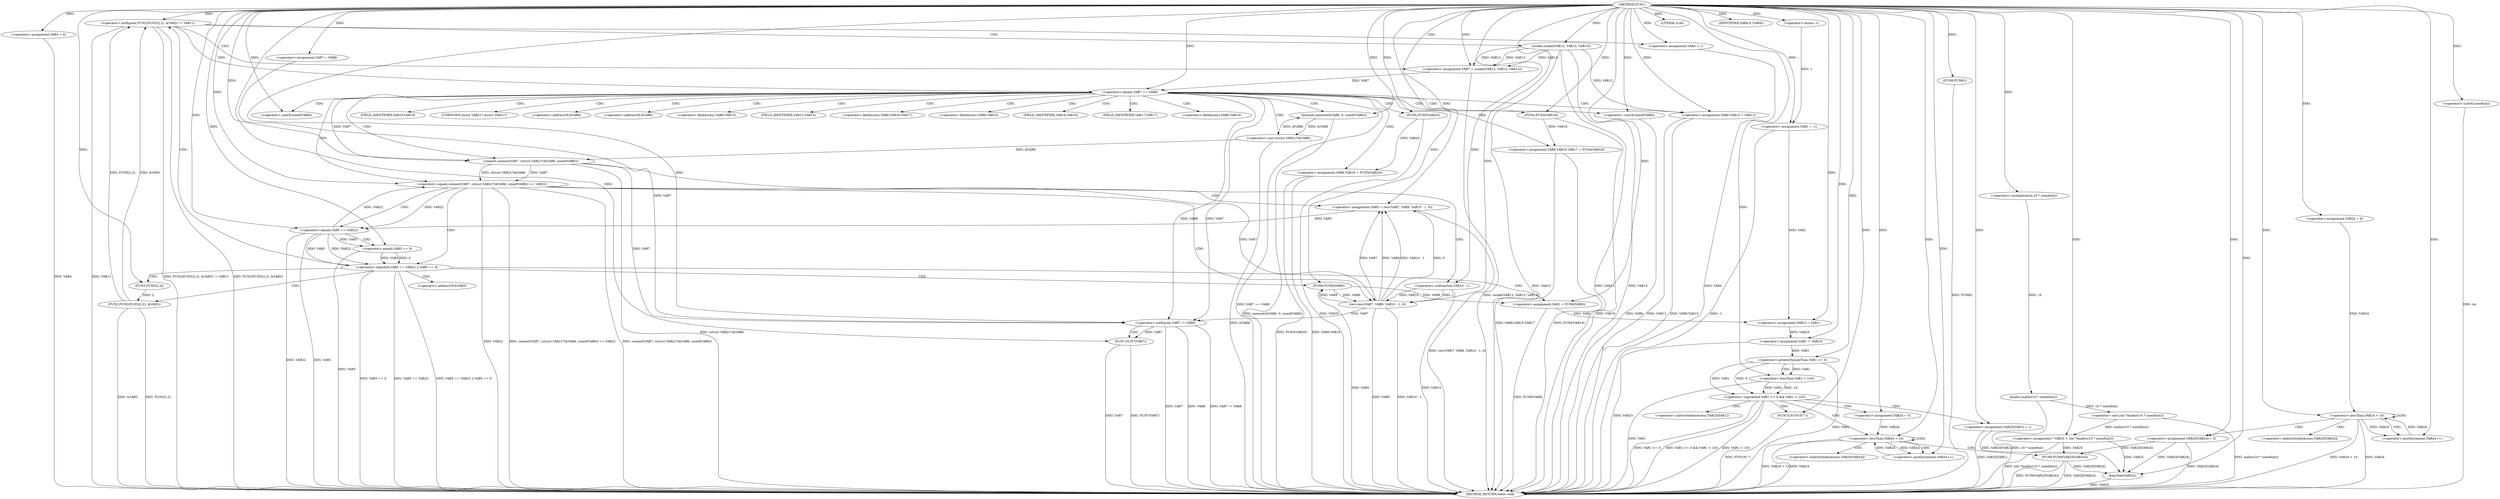 digraph FUN1 {  
"1000100" [label = "(METHOD,FUN1)" ]
"1000291" [label = "(METHOD_RETURN,static void)" ]
"1000103" [label = "(<operator>.assignment,VAR1 = -1)" ]
"1000105" [label = "(<operator>.minus,-1)" ]
"1000110" [label = "(<operator>.assignment,VAR4 = 0)" ]
"1000116" [label = "(<operator>.assignment,VAR7 = VAR8)" ]
"1000123" [label = "(<operator>.notEquals,FUN2(FUN3(2,2), &VAR3) != VAR11)" ]
"1000124" [label = "(FUN2,FUN2(FUN3(2,2), &VAR3))" ]
"1000125" [label = "(FUN3,FUN3(2,2))" ]
"1000133" [label = "(<operator>.assignment,VAR4 = 1)" ]
"1000136" [label = "(<operator>.assignment,VAR7 = socket(VAR12, VAR13, VAR14))" ]
"1000138" [label = "(socket,socket(VAR12, VAR13, VAR14))" ]
"1000143" [label = "(<operator>.equals,VAR7 == VAR8)" ]
"1000148" [label = "(memset,memset(&VAR6, 0, sizeof(VAR6)))" ]
"1000152" [label = "(<operator>.sizeOf,sizeof(VAR6))" ]
"1000154" [label = "(<operator>.assignment,VAR6.VAR15 = VAR12)" ]
"1000159" [label = "(<operator>.assignment,VAR6.VAR16.VAR17 = FUN4(VAR18))" ]
"1000165" [label = "(FUN4,FUN4(VAR18))" ]
"1000167" [label = "(<operator>.assignment,VAR6.VAR19 = FUN5(VAR20))" ]
"1000171" [label = "(FUN5,FUN5(VAR20))" ]
"1000174" [label = "(<operator>.equals,connect(VAR7, (struct VAR21*)&VAR6, sizeof(VAR6)) == VAR22)" ]
"1000175" [label = "(connect,connect(VAR7, (struct VAR21*)&VAR6, sizeof(VAR6)))" ]
"1000177" [label = "(<operator>.cast,(struct VAR21*)&VAR6)" ]
"1000181" [label = "(<operator>.sizeOf,sizeof(VAR6))" ]
"1000186" [label = "(<operator>.assignment,VAR5 = recv(VAR7, VAR9, VAR10 - 1, 0))" ]
"1000188" [label = "(recv,recv(VAR7, VAR9, VAR10 - 1, 0))" ]
"1000191" [label = "(<operator>.subtraction,VAR10 - 1)" ]
"1000196" [label = "(<operator>.logicalOr,VAR5 == VAR22 || VAR5 == 0)" ]
"1000197" [label = "(<operator>.equals,VAR5 == VAR22)" ]
"1000200" [label = "(<operator>.equals,VAR5 == 0)" ]
"1000205" [label = "(<operator>.assignment,VAR1 = FUN6(VAR9))" ]
"1000207" [label = "(FUN6,FUN6(VAR9))" ]
"1000209" [label = "(LITERAL,0,do)" ]
"1000211" [label = "(<operator>.notEquals,VAR7 != VAR8)" ]
"1000215" [label = "(FUN7,FUN7(VAR7))" ]
"1000218" [label = "(IDENTIFIER,VAR4,if (VAR4))" ]
"1000220" [label = "(FUN8,FUN8())" ]
"1000223" [label = "(<operator>.assignment,VAR23 = VAR1)" ]
"1000227" [label = "(<operator>.assignment,VAR1 = VAR23)" ]
"1000233" [label = "(<operator>.assignment,* VAR25 = (int *)malloc(10 * sizeof(int)))" ]
"1000235" [label = "(<operator>.cast,(int *)malloc(10 * sizeof(int)))" ]
"1000237" [label = "(malloc,malloc(10 * sizeof(int)))" ]
"1000238" [label = "(<operator>.multiplication,10 * sizeof(int))" ]
"1000240" [label = "(<operator>.sizeOf,sizeof(int))" ]
"1000243" [label = "(<operator>.assignment,VAR24 = 0)" ]
"1000246" [label = "(<operator>.lessThan,VAR24 < 10)" ]
"1000249" [label = "(<operator>.postIncrement,VAR24++)" ]
"1000252" [label = "(<operator>.assignment,VAR25[VAR24] = 0)" ]
"1000258" [label = "(<operator>.logicalAnd,VAR1 >= 0 && VAR1 < (10))" ]
"1000259" [label = "(<operator>.greaterEqualsThan,VAR1 >= 0)" ]
"1000262" [label = "(<operator>.lessThan,VAR1 < (10))" ]
"1000266" [label = "(<operator>.assignment,VAR25[VAR1] = 1)" ]
"1000272" [label = "(<operator>.assignment,VAR24 = 0)" ]
"1000275" [label = "(<operator>.lessThan,VAR24 < 10)" ]
"1000278" [label = "(<operator>.postIncrement,VAR24++)" ]
"1000281" [label = "(FUN9,FUN9(VAR25[VAR24]))" ]
"1000287" [label = "(FUN10,FUN10(\"\"))" ]
"1000289" [label = "(free,free(VAR25))" ]
"1000128" [label = "(<operator>.addressOf,&VAR3)" ]
"1000149" [label = "(<operator>.addressOf,&VAR6)" ]
"1000155" [label = "(<operator>.fieldAccess,VAR6.VAR15)" ]
"1000157" [label = "(FIELD_IDENTIFIER,VAR15,VAR15)" ]
"1000160" [label = "(<operator>.fieldAccess,VAR6.VAR16.VAR17)" ]
"1000161" [label = "(<operator>.fieldAccess,VAR6.VAR16)" ]
"1000163" [label = "(FIELD_IDENTIFIER,VAR16,VAR16)" ]
"1000164" [label = "(FIELD_IDENTIFIER,VAR17,VAR17)" ]
"1000168" [label = "(<operator>.fieldAccess,VAR6.VAR19)" ]
"1000170" [label = "(FIELD_IDENTIFIER,VAR19,VAR19)" ]
"1000178" [label = "(UNKNOWN,struct VAR21*,struct VAR21*)" ]
"1000179" [label = "(<operator>.addressOf,&VAR6)" ]
"1000253" [label = "(<operator>.indirectIndexAccess,VAR25[VAR24])" ]
"1000267" [label = "(<operator>.indirectIndexAccess,VAR25[VAR1])" ]
"1000282" [label = "(<operator>.indirectIndexAccess,VAR25[VAR24])" ]
  "1000171" -> "1000291"  [ label = "DDG: VAR20"] 
  "1000177" -> "1000291"  [ label = "DDG: &VAR6"] 
  "1000103" -> "1000291"  [ label = "DDG: -1"] 
  "1000181" -> "1000291"  [ label = "DDG: VAR6"] 
  "1000258" -> "1000291"  [ label = "DDG: VAR1 >= 0"] 
  "1000186" -> "1000291"  [ label = "DDG: recv(VAR7, VAR9, VAR10 - 1, 0)"] 
  "1000167" -> "1000291"  [ label = "DDG: VAR6.VAR19"] 
  "1000123" -> "1000291"  [ label = "DDG: VAR11"] 
  "1000259" -> "1000291"  [ label = "DDG: VAR1"] 
  "1000124" -> "1000291"  [ label = "DDG: FUN3(2,2)"] 
  "1000200" -> "1000291"  [ label = "DDG: VAR5"] 
  "1000235" -> "1000291"  [ label = "DDG: malloc(10 * sizeof(int))"] 
  "1000281" -> "1000291"  [ label = "DDG: VAR25[VAR24]"] 
  "1000275" -> "1000291"  [ label = "DDG: VAR24 < 10"] 
  "1000252" -> "1000291"  [ label = "DDG: VAR25[VAR24]"] 
  "1000289" -> "1000291"  [ label = "DDG: VAR25"] 
  "1000233" -> "1000291"  [ label = "DDG: (int *)malloc(10 * sizeof(int))"] 
  "1000188" -> "1000291"  [ label = "DDG: VAR9"] 
  "1000196" -> "1000291"  [ label = "DDG: VAR5 == 0"] 
  "1000215" -> "1000291"  [ label = "DDG: VAR7"] 
  "1000287" -> "1000291"  [ label = "DDG: FUN10(\"\")"] 
  "1000237" -> "1000291"  [ label = "DDG: 10 * sizeof(int)"] 
  "1000159" -> "1000291"  [ label = "DDG: VAR6.VAR16.VAR17"] 
  "1000123" -> "1000291"  [ label = "DDG: FUN2(FUN3(2,2), &VAR3) != VAR11"] 
  "1000138" -> "1000291"  [ label = "DDG: VAR14"] 
  "1000138" -> "1000291"  [ label = "DDG: VAR12"] 
  "1000165" -> "1000291"  [ label = "DDG: VAR18"] 
  "1000138" -> "1000291"  [ label = "DDG: VAR13"] 
  "1000227" -> "1000291"  [ label = "DDG: VAR23"] 
  "1000154" -> "1000291"  [ label = "DDG: VAR6.VAR15"] 
  "1000266" -> "1000291"  [ label = "DDG: VAR25[VAR1]"] 
  "1000133" -> "1000291"  [ label = "DDG: VAR4"] 
  "1000154" -> "1000291"  [ label = "DDG: VAR12"] 
  "1000188" -> "1000291"  [ label = "DDG: VAR10 - 1"] 
  "1000262" -> "1000291"  [ label = "DDG: VAR1"] 
  "1000207" -> "1000291"  [ label = "DDG: VAR9"] 
  "1000258" -> "1000291"  [ label = "DDG: VAR1 >= 0 && VAR1 < (10)"] 
  "1000148" -> "1000291"  [ label = "DDG: memset(&VAR6, 0, sizeof(VAR6))"] 
  "1000205" -> "1000291"  [ label = "DDG: FUN6(VAR9)"] 
  "1000275" -> "1000291"  [ label = "DDG: VAR24"] 
  "1000211" -> "1000291"  [ label = "DDG: VAR7"] 
  "1000258" -> "1000291"  [ label = "DDG: VAR1 < (10)"] 
  "1000196" -> "1000291"  [ label = "DDG: VAR5 == VAR22"] 
  "1000197" -> "1000291"  [ label = "DDG: VAR22"] 
  "1000211" -> "1000291"  [ label = "DDG: VAR8"] 
  "1000211" -> "1000291"  [ label = "DDG: VAR7 != VAR8"] 
  "1000281" -> "1000291"  [ label = "DDG: FUN9(VAR25[VAR24])"] 
  "1000143" -> "1000291"  [ label = "DDG: VAR7 == VAR8"] 
  "1000220" -> "1000291"  [ label = "DDG: FUN8()"] 
  "1000167" -> "1000291"  [ label = "DDG: FUN5(VAR20)"] 
  "1000215" -> "1000291"  [ label = "DDG: FUN7(VAR7)"] 
  "1000175" -> "1000291"  [ label = "DDG: (struct VAR21*)&VAR6"] 
  "1000124" -> "1000291"  [ label = "DDG: &VAR3"] 
  "1000136" -> "1000291"  [ label = "DDG: socket(VAR12, VAR13, VAR14)"] 
  "1000196" -> "1000291"  [ label = "DDG: VAR5 == VAR22 || VAR5 == 0"] 
  "1000246" -> "1000291"  [ label = "DDG: VAR24 < 10"] 
  "1000240" -> "1000291"  [ label = "DDG: int"] 
  "1000110" -> "1000291"  [ label = "DDG: VAR4"] 
  "1000174" -> "1000291"  [ label = "DDG: VAR22"] 
  "1000191" -> "1000291"  [ label = "DDG: VAR10"] 
  "1000174" -> "1000291"  [ label = "DDG: connect(VAR7, (struct VAR21*)&VAR6, sizeof(VAR6)) == VAR22"] 
  "1000174" -> "1000291"  [ label = "DDG: connect(VAR7, (struct VAR21*)&VAR6, sizeof(VAR6))"] 
  "1000246" -> "1000291"  [ label = "DDG: VAR24"] 
  "1000123" -> "1000291"  [ label = "DDG: FUN2(FUN3(2,2), &VAR3)"] 
  "1000197" -> "1000291"  [ label = "DDG: VAR5"] 
  "1000159" -> "1000291"  [ label = "DDG: FUN4(VAR18)"] 
  "1000105" -> "1000103"  [ label = "DDG: 1"] 
  "1000100" -> "1000103"  [ label = "DDG: "] 
  "1000100" -> "1000105"  [ label = "DDG: "] 
  "1000100" -> "1000110"  [ label = "DDG: "] 
  "1000100" -> "1000116"  [ label = "DDG: "] 
  "1000124" -> "1000123"  [ label = "DDG: FUN3(2,2)"] 
  "1000124" -> "1000123"  [ label = "DDG: &VAR3"] 
  "1000125" -> "1000124"  [ label = "DDG: 2"] 
  "1000100" -> "1000125"  [ label = "DDG: "] 
  "1000100" -> "1000123"  [ label = "DDG: "] 
  "1000100" -> "1000133"  [ label = "DDG: "] 
  "1000138" -> "1000136"  [ label = "DDG: VAR12"] 
  "1000138" -> "1000136"  [ label = "DDG: VAR13"] 
  "1000138" -> "1000136"  [ label = "DDG: VAR14"] 
  "1000100" -> "1000136"  [ label = "DDG: "] 
  "1000100" -> "1000138"  [ label = "DDG: "] 
  "1000136" -> "1000143"  [ label = "DDG: VAR7"] 
  "1000100" -> "1000143"  [ label = "DDG: "] 
  "1000177" -> "1000148"  [ label = "DDG: &VAR6"] 
  "1000100" -> "1000148"  [ label = "DDG: "] 
  "1000100" -> "1000152"  [ label = "DDG: "] 
  "1000138" -> "1000154"  [ label = "DDG: VAR12"] 
  "1000100" -> "1000154"  [ label = "DDG: "] 
  "1000165" -> "1000159"  [ label = "DDG: VAR18"] 
  "1000100" -> "1000165"  [ label = "DDG: "] 
  "1000171" -> "1000167"  [ label = "DDG: VAR20"] 
  "1000100" -> "1000171"  [ label = "DDG: "] 
  "1000175" -> "1000174"  [ label = "DDG: VAR7"] 
  "1000175" -> "1000174"  [ label = "DDG: (struct VAR21*)&VAR6"] 
  "1000143" -> "1000175"  [ label = "DDG: VAR7"] 
  "1000100" -> "1000175"  [ label = "DDG: "] 
  "1000177" -> "1000175"  [ label = "DDG: &VAR6"] 
  "1000148" -> "1000177"  [ label = "DDG: &VAR6"] 
  "1000100" -> "1000181"  [ label = "DDG: "] 
  "1000197" -> "1000174"  [ label = "DDG: VAR22"] 
  "1000100" -> "1000174"  [ label = "DDG: "] 
  "1000188" -> "1000186"  [ label = "DDG: VAR7"] 
  "1000188" -> "1000186"  [ label = "DDG: VAR9"] 
  "1000188" -> "1000186"  [ label = "DDG: VAR10 - 1"] 
  "1000188" -> "1000186"  [ label = "DDG: 0"] 
  "1000100" -> "1000186"  [ label = "DDG: "] 
  "1000175" -> "1000188"  [ label = "DDG: VAR7"] 
  "1000100" -> "1000188"  [ label = "DDG: "] 
  "1000207" -> "1000188"  [ label = "DDG: VAR9"] 
  "1000191" -> "1000188"  [ label = "DDG: VAR10"] 
  "1000191" -> "1000188"  [ label = "DDG: 1"] 
  "1000100" -> "1000191"  [ label = "DDG: "] 
  "1000197" -> "1000196"  [ label = "DDG: VAR5"] 
  "1000197" -> "1000196"  [ label = "DDG: VAR22"] 
  "1000186" -> "1000197"  [ label = "DDG: VAR5"] 
  "1000100" -> "1000197"  [ label = "DDG: "] 
  "1000174" -> "1000197"  [ label = "DDG: VAR22"] 
  "1000200" -> "1000196"  [ label = "DDG: VAR5"] 
  "1000200" -> "1000196"  [ label = "DDG: 0"] 
  "1000197" -> "1000200"  [ label = "DDG: VAR5"] 
  "1000100" -> "1000200"  [ label = "DDG: "] 
  "1000207" -> "1000205"  [ label = "DDG: VAR9"] 
  "1000100" -> "1000205"  [ label = "DDG: "] 
  "1000188" -> "1000207"  [ label = "DDG: VAR9"] 
  "1000100" -> "1000207"  [ label = "DDG: "] 
  "1000100" -> "1000209"  [ label = "DDG: "] 
  "1000116" -> "1000211"  [ label = "DDG: VAR7"] 
  "1000188" -> "1000211"  [ label = "DDG: VAR7"] 
  "1000143" -> "1000211"  [ label = "DDG: VAR7"] 
  "1000175" -> "1000211"  [ label = "DDG: VAR7"] 
  "1000100" -> "1000211"  [ label = "DDG: "] 
  "1000143" -> "1000211"  [ label = "DDG: VAR8"] 
  "1000211" -> "1000215"  [ label = "DDG: VAR7"] 
  "1000100" -> "1000215"  [ label = "DDG: "] 
  "1000100" -> "1000218"  [ label = "DDG: "] 
  "1000100" -> "1000220"  [ label = "DDG: "] 
  "1000103" -> "1000223"  [ label = "DDG: VAR1"] 
  "1000205" -> "1000223"  [ label = "DDG: VAR1"] 
  "1000100" -> "1000223"  [ label = "DDG: "] 
  "1000223" -> "1000227"  [ label = "DDG: VAR23"] 
  "1000100" -> "1000227"  [ label = "DDG: "] 
  "1000235" -> "1000233"  [ label = "DDG: malloc(10 * sizeof(int))"] 
  "1000100" -> "1000233"  [ label = "DDG: "] 
  "1000237" -> "1000235"  [ label = "DDG: 10 * sizeof(int)"] 
  "1000238" -> "1000237"  [ label = "DDG: 10"] 
  "1000100" -> "1000238"  [ label = "DDG: "] 
  "1000100" -> "1000240"  [ label = "DDG: "] 
  "1000100" -> "1000243"  [ label = "DDG: "] 
  "1000243" -> "1000246"  [ label = "DDG: VAR24"] 
  "1000249" -> "1000246"  [ label = "DDG: VAR24"] 
  "1000100" -> "1000246"  [ label = "DDG: "] 
  "1000246" -> "1000249"  [ label = "DDG: VAR24"] 
  "1000100" -> "1000249"  [ label = "DDG: "] 
  "1000100" -> "1000252"  [ label = "DDG: "] 
  "1000259" -> "1000258"  [ label = "DDG: VAR1"] 
  "1000259" -> "1000258"  [ label = "DDG: 0"] 
  "1000227" -> "1000259"  [ label = "DDG: VAR1"] 
  "1000100" -> "1000259"  [ label = "DDG: "] 
  "1000262" -> "1000258"  [ label = "DDG: VAR1"] 
  "1000262" -> "1000258"  [ label = "DDG: 10"] 
  "1000259" -> "1000262"  [ label = "DDG: VAR1"] 
  "1000100" -> "1000262"  [ label = "DDG: "] 
  "1000100" -> "1000266"  [ label = "DDG: "] 
  "1000100" -> "1000272"  [ label = "DDG: "] 
  "1000272" -> "1000275"  [ label = "DDG: VAR24"] 
  "1000278" -> "1000275"  [ label = "DDG: VAR24"] 
  "1000100" -> "1000275"  [ label = "DDG: "] 
  "1000275" -> "1000278"  [ label = "DDG: VAR24"] 
  "1000100" -> "1000278"  [ label = "DDG: "] 
  "1000252" -> "1000281"  [ label = "DDG: VAR25[VAR24]"] 
  "1000233" -> "1000281"  [ label = "DDG: VAR25"] 
  "1000100" -> "1000287"  [ label = "DDG: "] 
  "1000281" -> "1000289"  [ label = "DDG: VAR25[VAR24]"] 
  "1000252" -> "1000289"  [ label = "DDG: VAR25[VAR24]"] 
  "1000266" -> "1000289"  [ label = "DDG: VAR25[VAR1]"] 
  "1000233" -> "1000289"  [ label = "DDG: VAR25"] 
  "1000100" -> "1000289"  [ label = "DDG: "] 
  "1000123" -> "1000133"  [ label = "CDG: "] 
  "1000123" -> "1000138"  [ label = "CDG: "] 
  "1000123" -> "1000136"  [ label = "CDG: "] 
  "1000123" -> "1000143"  [ label = "CDG: "] 
  "1000143" -> "1000164"  [ label = "CDG: "] 
  "1000143" -> "1000174"  [ label = "CDG: "] 
  "1000143" -> "1000161"  [ label = "CDG: "] 
  "1000143" -> "1000148"  [ label = "CDG: "] 
  "1000143" -> "1000165"  [ label = "CDG: "] 
  "1000143" -> "1000157"  [ label = "CDG: "] 
  "1000143" -> "1000149"  [ label = "CDG: "] 
  "1000143" -> "1000167"  [ label = "CDG: "] 
  "1000143" -> "1000175"  [ label = "CDG: "] 
  "1000143" -> "1000154"  [ label = "CDG: "] 
  "1000143" -> "1000160"  [ label = "CDG: "] 
  "1000143" -> "1000179"  [ label = "CDG: "] 
  "1000143" -> "1000152"  [ label = "CDG: "] 
  "1000143" -> "1000163"  [ label = "CDG: "] 
  "1000143" -> "1000168"  [ label = "CDG: "] 
  "1000143" -> "1000178"  [ label = "CDG: "] 
  "1000143" -> "1000159"  [ label = "CDG: "] 
  "1000143" -> "1000155"  [ label = "CDG: "] 
  "1000143" -> "1000170"  [ label = "CDG: "] 
  "1000143" -> "1000171"  [ label = "CDG: "] 
  "1000143" -> "1000177"  [ label = "CDG: "] 
  "1000143" -> "1000181"  [ label = "CDG: "] 
  "1000174" -> "1000191"  [ label = "CDG: "] 
  "1000174" -> "1000197"  [ label = "CDG: "] 
  "1000174" -> "1000188"  [ label = "CDG: "] 
  "1000174" -> "1000186"  [ label = "CDG: "] 
  "1000174" -> "1000196"  [ label = "CDG: "] 
  "1000196" -> "1000207"  [ label = "CDG: "] 
  "1000196" -> "1000205"  [ label = "CDG: "] 
  "1000196" -> "1000125"  [ label = "CDG: "] 
  "1000196" -> "1000128"  [ label = "CDG: "] 
  "1000196" -> "1000123"  [ label = "CDG: "] 
  "1000196" -> "1000124"  [ label = "CDG: "] 
  "1000197" -> "1000200"  [ label = "CDG: "] 
  "1000211" -> "1000215"  [ label = "CDG: "] 
  "1000246" -> "1000246"  [ label = "CDG: "] 
  "1000246" -> "1000253"  [ label = "CDG: "] 
  "1000246" -> "1000252"  [ label = "CDG: "] 
  "1000246" -> "1000249"  [ label = "CDG: "] 
  "1000258" -> "1000266"  [ label = "CDG: "] 
  "1000258" -> "1000272"  [ label = "CDG: "] 
  "1000258" -> "1000267"  [ label = "CDG: "] 
  "1000258" -> "1000287"  [ label = "CDG: "] 
  "1000258" -> "1000275"  [ label = "CDG: "] 
  "1000259" -> "1000262"  [ label = "CDG: "] 
  "1000275" -> "1000281"  [ label = "CDG: "] 
  "1000275" -> "1000282"  [ label = "CDG: "] 
  "1000275" -> "1000278"  [ label = "CDG: "] 
  "1000275" -> "1000275"  [ label = "CDG: "] 
}
